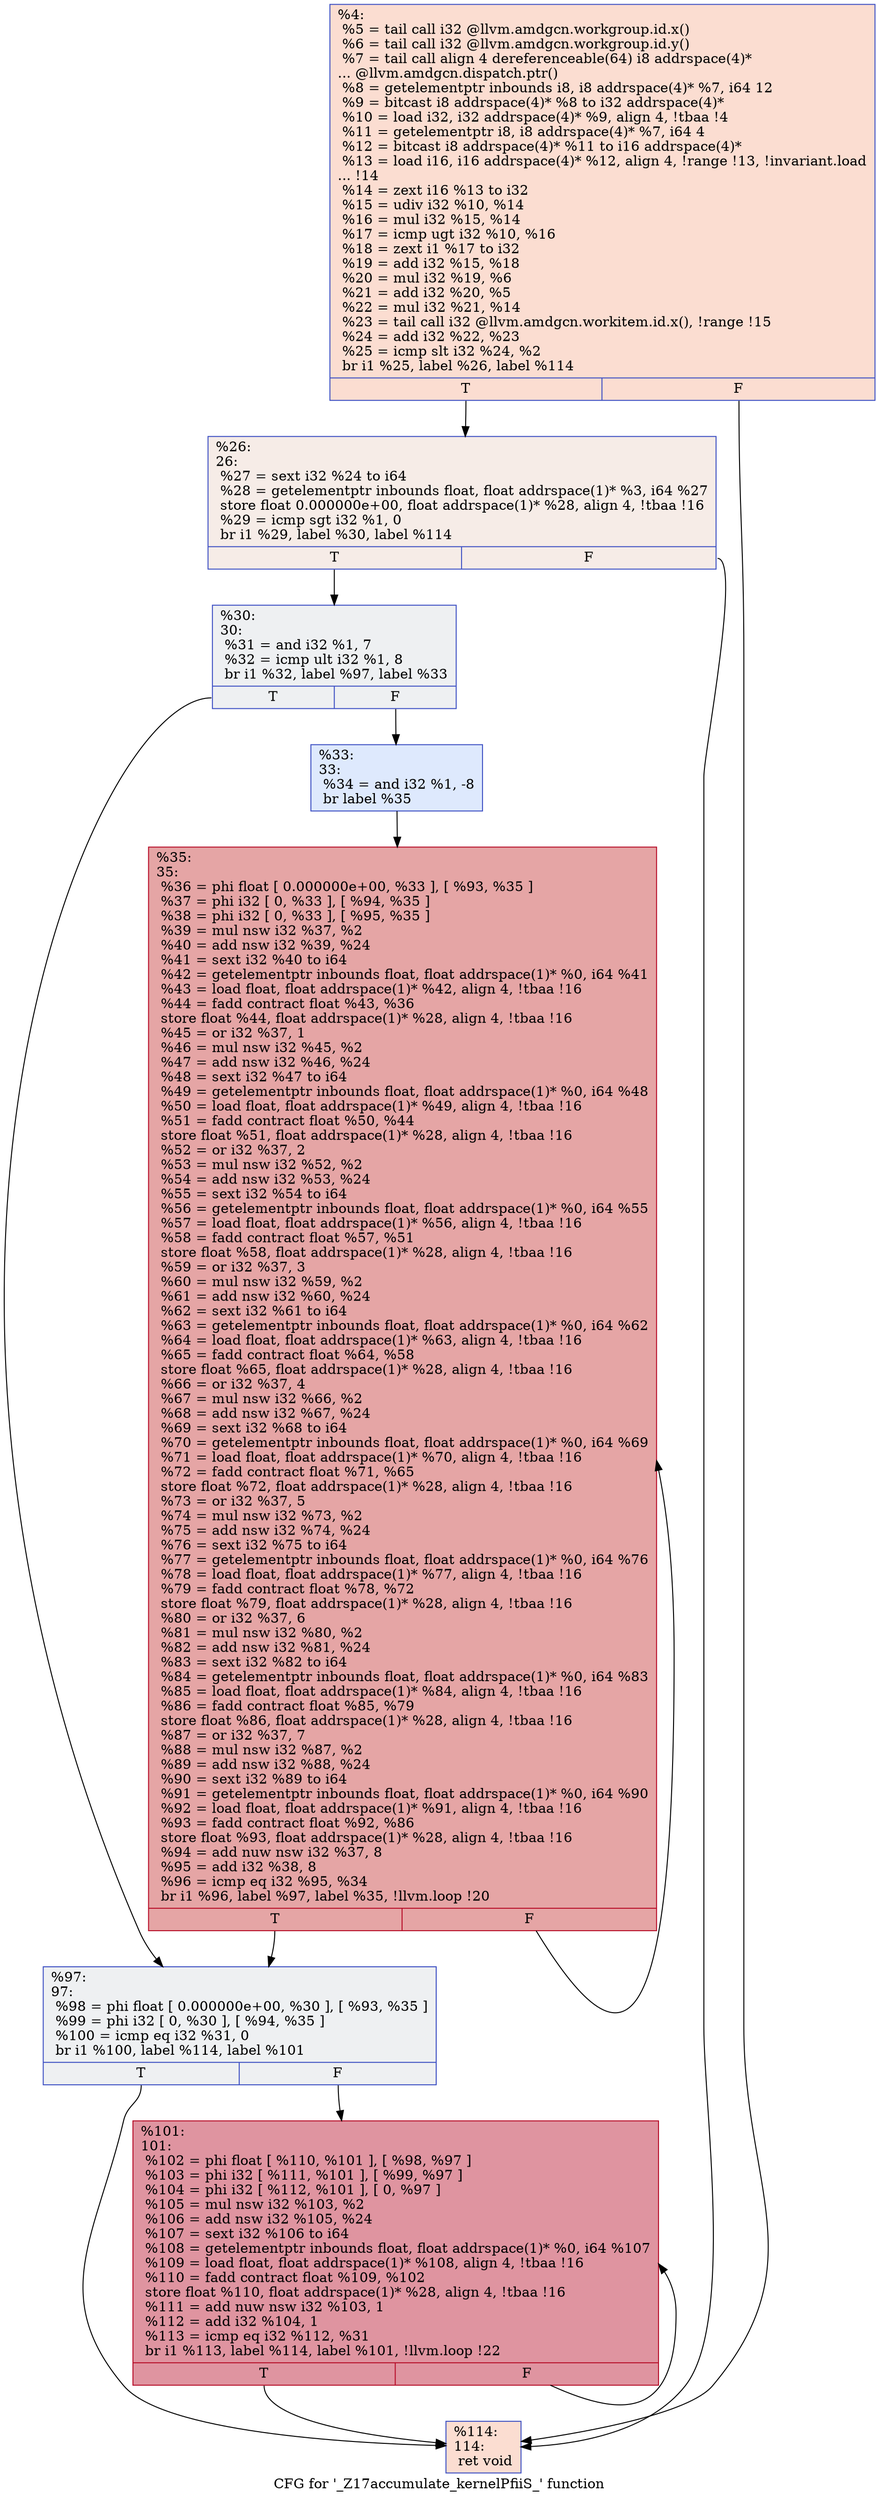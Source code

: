 digraph "CFG for '_Z17accumulate_kernelPfiiS_' function" {
	label="CFG for '_Z17accumulate_kernelPfiiS_' function";

	Node0x5dba4c0 [shape=record,color="#3d50c3ff", style=filled, fillcolor="#f7b39670",label="{%4:\l  %5 = tail call i32 @llvm.amdgcn.workgroup.id.x()\l  %6 = tail call i32 @llvm.amdgcn.workgroup.id.y()\l  %7 = tail call align 4 dereferenceable(64) i8 addrspace(4)*\l... @llvm.amdgcn.dispatch.ptr()\l  %8 = getelementptr inbounds i8, i8 addrspace(4)* %7, i64 12\l  %9 = bitcast i8 addrspace(4)* %8 to i32 addrspace(4)*\l  %10 = load i32, i32 addrspace(4)* %9, align 4, !tbaa !4\l  %11 = getelementptr i8, i8 addrspace(4)* %7, i64 4\l  %12 = bitcast i8 addrspace(4)* %11 to i16 addrspace(4)*\l  %13 = load i16, i16 addrspace(4)* %12, align 4, !range !13, !invariant.load\l... !14\l  %14 = zext i16 %13 to i32\l  %15 = udiv i32 %10, %14\l  %16 = mul i32 %15, %14\l  %17 = icmp ugt i32 %10, %16\l  %18 = zext i1 %17 to i32\l  %19 = add i32 %15, %18\l  %20 = mul i32 %19, %6\l  %21 = add i32 %20, %5\l  %22 = mul i32 %21, %14\l  %23 = tail call i32 @llvm.amdgcn.workitem.id.x(), !range !15\l  %24 = add i32 %22, %23\l  %25 = icmp slt i32 %24, %2\l  br i1 %25, label %26, label %114\l|{<s0>T|<s1>F}}"];
	Node0x5dba4c0:s0 -> Node0x5dbcd40;
	Node0x5dba4c0:s1 -> Node0x5dbcdd0;
	Node0x5dbcd40 [shape=record,color="#3d50c3ff", style=filled, fillcolor="#ead5c970",label="{%26:\l26:                                               \l  %27 = sext i32 %24 to i64\l  %28 = getelementptr inbounds float, float addrspace(1)* %3, i64 %27\l  store float 0.000000e+00, float addrspace(1)* %28, align 4, !tbaa !16\l  %29 = icmp sgt i32 %1, 0\l  br i1 %29, label %30, label %114\l|{<s0>T|<s1>F}}"];
	Node0x5dbcd40:s0 -> Node0x5dbdc90;
	Node0x5dbcd40:s1 -> Node0x5dbcdd0;
	Node0x5dbdc90 [shape=record,color="#3d50c3ff", style=filled, fillcolor="#d9dce170",label="{%30:\l30:                                               \l  %31 = and i32 %1, 7\l  %32 = icmp ult i32 %1, 8\l  br i1 %32, label %97, label %33\l|{<s0>T|<s1>F}}"];
	Node0x5dbdc90:s0 -> Node0x5dbc540;
	Node0x5dbdc90:s1 -> Node0x5dbc590;
	Node0x5dbc590 [shape=record,color="#3d50c3ff", style=filled, fillcolor="#b5cdfa70",label="{%33:\l33:                                               \l  %34 = and i32 %1, -8\l  br label %35\l}"];
	Node0x5dbc590 -> Node0x5dbe2a0;
	Node0x5dbe2a0 [shape=record,color="#b70d28ff", style=filled, fillcolor="#c5333470",label="{%35:\l35:                                               \l  %36 = phi float [ 0.000000e+00, %33 ], [ %93, %35 ]\l  %37 = phi i32 [ 0, %33 ], [ %94, %35 ]\l  %38 = phi i32 [ 0, %33 ], [ %95, %35 ]\l  %39 = mul nsw i32 %37, %2\l  %40 = add nsw i32 %39, %24\l  %41 = sext i32 %40 to i64\l  %42 = getelementptr inbounds float, float addrspace(1)* %0, i64 %41\l  %43 = load float, float addrspace(1)* %42, align 4, !tbaa !16\l  %44 = fadd contract float %43, %36\l  store float %44, float addrspace(1)* %28, align 4, !tbaa !16\l  %45 = or i32 %37, 1\l  %46 = mul nsw i32 %45, %2\l  %47 = add nsw i32 %46, %24\l  %48 = sext i32 %47 to i64\l  %49 = getelementptr inbounds float, float addrspace(1)* %0, i64 %48\l  %50 = load float, float addrspace(1)* %49, align 4, !tbaa !16\l  %51 = fadd contract float %50, %44\l  store float %51, float addrspace(1)* %28, align 4, !tbaa !16\l  %52 = or i32 %37, 2\l  %53 = mul nsw i32 %52, %2\l  %54 = add nsw i32 %53, %24\l  %55 = sext i32 %54 to i64\l  %56 = getelementptr inbounds float, float addrspace(1)* %0, i64 %55\l  %57 = load float, float addrspace(1)* %56, align 4, !tbaa !16\l  %58 = fadd contract float %57, %51\l  store float %58, float addrspace(1)* %28, align 4, !tbaa !16\l  %59 = or i32 %37, 3\l  %60 = mul nsw i32 %59, %2\l  %61 = add nsw i32 %60, %24\l  %62 = sext i32 %61 to i64\l  %63 = getelementptr inbounds float, float addrspace(1)* %0, i64 %62\l  %64 = load float, float addrspace(1)* %63, align 4, !tbaa !16\l  %65 = fadd contract float %64, %58\l  store float %65, float addrspace(1)* %28, align 4, !tbaa !16\l  %66 = or i32 %37, 4\l  %67 = mul nsw i32 %66, %2\l  %68 = add nsw i32 %67, %24\l  %69 = sext i32 %68 to i64\l  %70 = getelementptr inbounds float, float addrspace(1)* %0, i64 %69\l  %71 = load float, float addrspace(1)* %70, align 4, !tbaa !16\l  %72 = fadd contract float %71, %65\l  store float %72, float addrspace(1)* %28, align 4, !tbaa !16\l  %73 = or i32 %37, 5\l  %74 = mul nsw i32 %73, %2\l  %75 = add nsw i32 %74, %24\l  %76 = sext i32 %75 to i64\l  %77 = getelementptr inbounds float, float addrspace(1)* %0, i64 %76\l  %78 = load float, float addrspace(1)* %77, align 4, !tbaa !16\l  %79 = fadd contract float %78, %72\l  store float %79, float addrspace(1)* %28, align 4, !tbaa !16\l  %80 = or i32 %37, 6\l  %81 = mul nsw i32 %80, %2\l  %82 = add nsw i32 %81, %24\l  %83 = sext i32 %82 to i64\l  %84 = getelementptr inbounds float, float addrspace(1)* %0, i64 %83\l  %85 = load float, float addrspace(1)* %84, align 4, !tbaa !16\l  %86 = fadd contract float %85, %79\l  store float %86, float addrspace(1)* %28, align 4, !tbaa !16\l  %87 = or i32 %37, 7\l  %88 = mul nsw i32 %87, %2\l  %89 = add nsw i32 %88, %24\l  %90 = sext i32 %89 to i64\l  %91 = getelementptr inbounds float, float addrspace(1)* %0, i64 %90\l  %92 = load float, float addrspace(1)* %91, align 4, !tbaa !16\l  %93 = fadd contract float %92, %86\l  store float %93, float addrspace(1)* %28, align 4, !tbaa !16\l  %94 = add nuw nsw i32 %37, 8\l  %95 = add i32 %38, 8\l  %96 = icmp eq i32 %95, %34\l  br i1 %96, label %97, label %35, !llvm.loop !20\l|{<s0>T|<s1>F}}"];
	Node0x5dbe2a0:s0 -> Node0x5dbc540;
	Node0x5dbe2a0:s1 -> Node0x5dbe2a0;
	Node0x5dbc540 [shape=record,color="#3d50c3ff", style=filled, fillcolor="#d9dce170",label="{%97:\l97:                                               \l  %98 = phi float [ 0.000000e+00, %30 ], [ %93, %35 ]\l  %99 = phi i32 [ 0, %30 ], [ %94, %35 ]\l  %100 = icmp eq i32 %31, 0\l  br i1 %100, label %114, label %101\l|{<s0>T|<s1>F}}"];
	Node0x5dbc540:s0 -> Node0x5dbcdd0;
	Node0x5dbc540:s1 -> Node0x5dc16a0;
	Node0x5dc16a0 [shape=record,color="#b70d28ff", style=filled, fillcolor="#b70d2870",label="{%101:\l101:                                              \l  %102 = phi float [ %110, %101 ], [ %98, %97 ]\l  %103 = phi i32 [ %111, %101 ], [ %99, %97 ]\l  %104 = phi i32 [ %112, %101 ], [ 0, %97 ]\l  %105 = mul nsw i32 %103, %2\l  %106 = add nsw i32 %105, %24\l  %107 = sext i32 %106 to i64\l  %108 = getelementptr inbounds float, float addrspace(1)* %0, i64 %107\l  %109 = load float, float addrspace(1)* %108, align 4, !tbaa !16\l  %110 = fadd contract float %109, %102\l  store float %110, float addrspace(1)* %28, align 4, !tbaa !16\l  %111 = add nuw nsw i32 %103, 1\l  %112 = add i32 %104, 1\l  %113 = icmp eq i32 %112, %31\l  br i1 %113, label %114, label %101, !llvm.loop !22\l|{<s0>T|<s1>F}}"];
	Node0x5dc16a0:s0 -> Node0x5dbcdd0;
	Node0x5dc16a0:s1 -> Node0x5dc16a0;
	Node0x5dbcdd0 [shape=record,color="#3d50c3ff", style=filled, fillcolor="#f7b39670",label="{%114:\l114:                                              \l  ret void\l}"];
}
